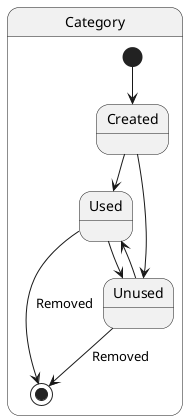 @startuml category

state Category {
  state "Created" as cr
  state "Used" as us
  state "Unused" as un
  
  [*] --> cr
  
  cr --> us
  cr --> un
  
  us --> un
  us --> [*] : Removed
  
  un --> us
  un --> [*] : Removed
}

@enduml
